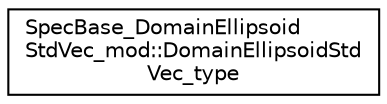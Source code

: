 digraph "Graphical Class Hierarchy"
{
 // LATEX_PDF_SIZE
  edge [fontname="Helvetica",fontsize="10",labelfontname="Helvetica",labelfontsize="10"];
  node [fontname="Helvetica",fontsize="10",shape=record];
  rankdir="LR";
  Node0 [label="SpecBase_DomainEllipsoid\lStdVec_mod::DomainEllipsoidStd\lVec_type",height=0.2,width=0.4,color="black", fillcolor="white", style="filled",URL="$structSpecBase__DomainEllipsoidStdVec__mod_1_1DomainEllipsoidStdVec__type.html",tooltip=" "];
}

